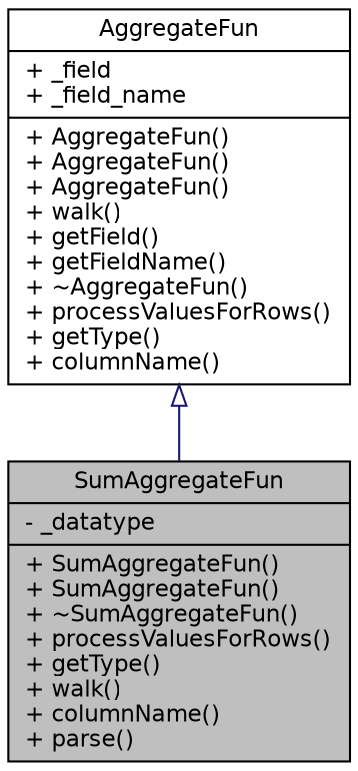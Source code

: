 digraph "SumAggregateFun"
{
  edge [fontname="Helvetica",fontsize="11",labelfontname="Helvetica",labelfontsize="11"];
  node [fontname="Helvetica",fontsize="11",shape=record];
  Node1 [label="{SumAggregateFun\n|- _datatype\l|+ SumAggregateFun()\l+ SumAggregateFun()\l+ ~SumAggregateFun()\l+ processValuesForRows()\l+ getType()\l+ walk()\l+ columnName()\l+ parse()\l}",height=0.2,width=0.4,color="black", fillcolor="grey75", style="filled" fontcolor="black"];
  Node2 -> Node1 [dir="back",color="midnightblue",fontsize="11",style="solid",arrowtail="onormal",fontname="Helvetica"];
  Node2 [label="{AggregateFun\n|+ _field\l+ _field_name\l|+ AggregateFun()\l+ AggregateFun()\l+ AggregateFun()\l+ walk()\l+ getField()\l+ getFieldName()\l+ ~AggregateFun()\l+ processValuesForRows()\l+ getType()\l+ columnName()\l}",height=0.2,width=0.4,color="black", fillcolor="white", style="filled",URL="$class_aggregate_fun.html"];
}
